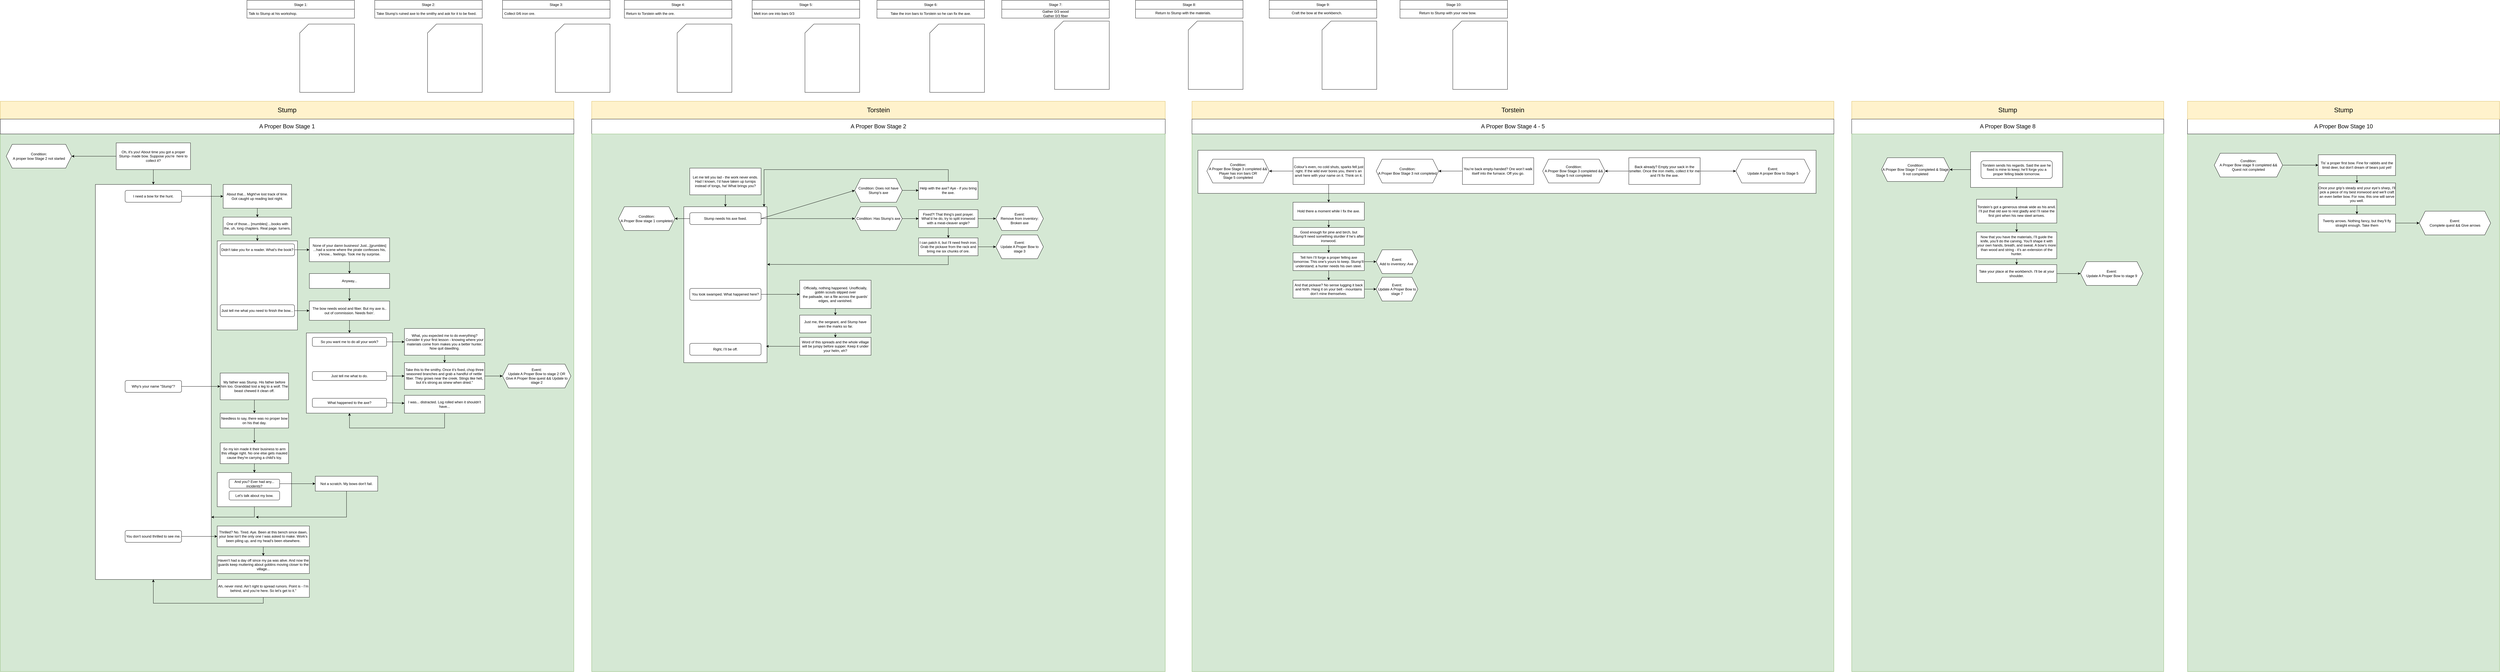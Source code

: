 <mxfile version="28.0.4">
  <diagram name="Page-1" id="BGpyeeIe_iE8LkdZI5Qv">
    <mxGraphModel dx="2208" dy="1969" grid="1" gridSize="10" guides="1" tooltips="1" connect="1" arrows="1" fold="1" page="1" pageScale="1" pageWidth="850" pageHeight="1100" math="0" shadow="0">
      <root>
        <mxCell id="0" />
        <mxCell id="1" parent="0" />
        <mxCell id="VnkiPzDCxWVtJs6Gqvt7-156" value="" style="rounded=0;whiteSpace=wrap;html=1;fillColor=#d5e8d4;strokeColor=#82b366;" vertex="1" parent="1">
          <mxGeometry x="3770" y="250" width="2160" height="1810" as="geometry" />
        </mxCell>
        <mxCell id="VnkiPzDCxWVtJs6Gqvt7-73" value="" style="rounded=0;whiteSpace=wrap;html=1;fillColor=#d5e8d4;strokeColor=#82b366;" vertex="1" parent="1">
          <mxGeometry x="-240" y="250" width="1930" height="1810" as="geometry" />
        </mxCell>
        <mxCell id="VnkiPzDCxWVtJs6Gqvt7-1" value="&lt;font style=&quot;font-size: 22px;&quot;&gt;Stump&lt;/font&gt;" style="rounded=0;whiteSpace=wrap;html=1;fillColor=#fff2cc;strokeColor=#d6b656;" vertex="1" parent="1">
          <mxGeometry x="-240" y="140" width="1930" height="60" as="geometry" />
        </mxCell>
        <mxCell id="VnkiPzDCxWVtJs6Gqvt7-2" value="Oh, it&#39;s you! About time you got a proper Stump- made bow. Suppose you&#39;re&amp;nbsp; here to collect it?" style="rounded=0;whiteSpace=wrap;html=1;" vertex="1" parent="1">
          <mxGeometry x="150" y="280" width="250" height="90" as="geometry" />
        </mxCell>
        <mxCell id="VnkiPzDCxWVtJs6Gqvt7-3" value="" style="rounded=0;whiteSpace=wrap;html=1;" vertex="1" parent="1">
          <mxGeometry x="80" y="420" width="390" height="1330" as="geometry" />
        </mxCell>
        <mxCell id="VnkiPzDCxWVtJs6Gqvt7-191" value="" style="rounded=0;whiteSpace=wrap;html=1;" vertex="1" parent="1">
          <mxGeometry x="3790" y="305" width="2080" height="145" as="geometry" />
        </mxCell>
        <mxCell id="VnkiPzDCxWVtJs6Gqvt7-4" value="" style="endArrow=classic;html=1;rounded=0;exitX=0.5;exitY=1;exitDx=0;exitDy=0;entryX=0.5;entryY=0;entryDx=0;entryDy=0;" edge="1" parent="1" source="VnkiPzDCxWVtJs6Gqvt7-2" target="VnkiPzDCxWVtJs6Gqvt7-3">
          <mxGeometry width="50" height="50" relative="1" as="geometry">
            <mxPoint x="120" y="410" as="sourcePoint" />
            <mxPoint x="170" y="360" as="targetPoint" />
          </mxGeometry>
        </mxCell>
        <mxCell id="VnkiPzDCxWVtJs6Gqvt7-6" value="I need a bow for the hunt." style="rounded=1;whiteSpace=wrap;html=1;" vertex="1" parent="1">
          <mxGeometry x="180" y="440" width="190" height="40" as="geometry" />
        </mxCell>
        <mxCell id="VnkiPzDCxWVtJs6Gqvt7-7" value="Why&#39;s your name &quot;Stump&quot;?" style="rounded=1;whiteSpace=wrap;html=1;" vertex="1" parent="1">
          <mxGeometry x="180" y="1080" width="190" height="40" as="geometry" />
        </mxCell>
        <mxCell id="VnkiPzDCxWVtJs6Gqvt7-8" value="You don&#39;t sound thrilled to see me." style="rounded=1;whiteSpace=wrap;html=1;" vertex="1" parent="1">
          <mxGeometry x="180" y="1585" width="190" height="40" as="geometry" />
        </mxCell>
        <mxCell id="VnkiPzDCxWVtJs6Gqvt7-9" value="" style="endArrow=classic;html=1;rounded=0;exitX=1;exitY=0.5;exitDx=0;exitDy=0;entryX=0;entryY=0.5;entryDx=0;entryDy=0;" edge="1" parent="1" source="VnkiPzDCxWVtJs6Gqvt7-7" target="VnkiPzDCxWVtJs6Gqvt7-10">
          <mxGeometry width="50" height="50" relative="1" as="geometry">
            <mxPoint x="380" y="1100" as="sourcePoint" />
            <mxPoint x="360" y="1275" as="targetPoint" />
          </mxGeometry>
        </mxCell>
        <mxCell id="VnkiPzDCxWVtJs6Gqvt7-10" value="My father was Stump. His father before him too. Granddad lost a leg to a wolf. The beast chewed it clean off." style="rounded=0;whiteSpace=wrap;html=1;" vertex="1" parent="1">
          <mxGeometry x="500" y="1055" width="230" height="90" as="geometry" />
        </mxCell>
        <mxCell id="VnkiPzDCxWVtJs6Gqvt7-11" value="" style="endArrow=classic;html=1;rounded=0;exitX=0.5;exitY=1;exitDx=0;exitDy=0;entryX=0.5;entryY=0;entryDx=0;entryDy=0;" edge="1" parent="1" source="VnkiPzDCxWVtJs6Gqvt7-10" target="VnkiPzDCxWVtJs6Gqvt7-12">
          <mxGeometry width="50" height="50" relative="1" as="geometry">
            <mxPoint x="475" y="1320" as="sourcePoint" />
            <mxPoint x="465" y="1200" as="targetPoint" />
          </mxGeometry>
        </mxCell>
        <mxCell id="VnkiPzDCxWVtJs6Gqvt7-12" value="Needless to say, there was no proper bow on his that day. " style="rounded=0;whiteSpace=wrap;html=1;" vertex="1" parent="1">
          <mxGeometry x="500" y="1190" width="230" height="50" as="geometry" />
        </mxCell>
        <mxCell id="VnkiPzDCxWVtJs6Gqvt7-14" value="" style="endArrow=classic;html=1;rounded=0;exitX=0.5;exitY=1;exitDx=0;exitDy=0;entryX=0.5;entryY=0;entryDx=0;entryDy=0;" edge="1" target="VnkiPzDCxWVtJs6Gqvt7-15" parent="1" source="VnkiPzDCxWVtJs6Gqvt7-12">
          <mxGeometry width="50" height="50" relative="1" as="geometry">
            <mxPoint x="465" y="1260" as="sourcePoint" />
            <mxPoint x="465" y="1305" as="targetPoint" />
          </mxGeometry>
        </mxCell>
        <mxCell id="VnkiPzDCxWVtJs6Gqvt7-15" value="So my kin made it their business to arm this village right. No one else gets mauled cause they&#39;re carrying a child&#39;s toy. " style="rounded=0;whiteSpace=wrap;html=1;" vertex="1" parent="1">
          <mxGeometry x="500" y="1290" width="230" height="70" as="geometry" />
        </mxCell>
        <mxCell id="VnkiPzDCxWVtJs6Gqvt7-16" value="" style="endArrow=classic;html=1;rounded=0;exitX=0.5;exitY=1;exitDx=0;exitDy=0;" edge="1" parent="1" source="VnkiPzDCxWVtJs6Gqvt7-15" target="VnkiPzDCxWVtJs6Gqvt7-17">
          <mxGeometry width="50" height="50" relative="1" as="geometry">
            <mxPoint x="610" y="1300" as="sourcePoint" />
            <mxPoint x="660" y="1295" as="targetPoint" />
          </mxGeometry>
        </mxCell>
        <mxCell id="VnkiPzDCxWVtJs6Gqvt7-17" value="" style="rounded=0;whiteSpace=wrap;html=1;" vertex="1" parent="1">
          <mxGeometry x="490" y="1390" width="250" height="115" as="geometry" />
        </mxCell>
        <mxCell id="VnkiPzDCxWVtJs6Gqvt7-18" value="And you? Ever had any... incidents?" style="rounded=1;whiteSpace=wrap;html=1;" vertex="1" parent="1">
          <mxGeometry x="530" y="1412.5" width="170" height="30" as="geometry" />
        </mxCell>
        <mxCell id="VnkiPzDCxWVtJs6Gqvt7-19" value="Let&#39;s talk about my bow." style="rounded=1;whiteSpace=wrap;html=1;" vertex="1" parent="1">
          <mxGeometry x="530" y="1452.5" width="170" height="30" as="geometry" />
        </mxCell>
        <mxCell id="VnkiPzDCxWVtJs6Gqvt7-21" value="" style="endArrow=classic;html=1;rounded=0;exitX=1;exitY=0.5;exitDx=0;exitDy=0;" edge="1" parent="1" source="VnkiPzDCxWVtJs6Gqvt7-18" target="VnkiPzDCxWVtJs6Gqvt7-22">
          <mxGeometry width="50" height="50" relative="1" as="geometry">
            <mxPoint x="1050" y="1290" as="sourcePoint" />
            <mxPoint x="960" y="1275" as="targetPoint" />
          </mxGeometry>
        </mxCell>
        <mxCell id="VnkiPzDCxWVtJs6Gqvt7-22" value="Not a scratch. My bows don&#39;t fail. " style="rounded=0;whiteSpace=wrap;html=1;" vertex="1" parent="1">
          <mxGeometry x="820" y="1402.5" width="210" height="50" as="geometry" />
        </mxCell>
        <mxCell id="VnkiPzDCxWVtJs6Gqvt7-23" value="" style="endArrow=classic;html=1;rounded=0;exitX=0.5;exitY=1;exitDx=0;exitDy=0;" edge="1" parent="1" source="VnkiPzDCxWVtJs6Gqvt7-22">
          <mxGeometry width="50" height="50" relative="1" as="geometry">
            <mxPoint x="1130" y="1545" as="sourcePoint" />
            <mxPoint x="620" y="1540" as="targetPoint" />
            <Array as="points">
              <mxPoint x="925" y="1540" />
            </Array>
          </mxGeometry>
        </mxCell>
        <mxCell id="VnkiPzDCxWVtJs6Gqvt7-25" value="" style="endArrow=classic;html=1;rounded=0;exitX=1;exitY=0.5;exitDx=0;exitDy=0;" edge="1" parent="1" source="VnkiPzDCxWVtJs6Gqvt7-6" target="VnkiPzDCxWVtJs6Gqvt7-27">
          <mxGeometry width="50" height="50" relative="1" as="geometry">
            <mxPoint x="640" y="420" as="sourcePoint" />
            <mxPoint x="550" y="460" as="targetPoint" />
          </mxGeometry>
        </mxCell>
        <mxCell id="VnkiPzDCxWVtJs6Gqvt7-27" value="About that... Might&#39;ve lost track of time. Got caught up reading last night." style="rounded=0;whiteSpace=wrap;html=1;" vertex="1" parent="1">
          <mxGeometry x="510" y="420" width="230" height="80" as="geometry" />
        </mxCell>
        <mxCell id="VnkiPzDCxWVtJs6Gqvt7-28" value="" style="endArrow=classic;html=1;rounded=0;exitX=0.5;exitY=1;exitDx=0;exitDy=0;" edge="1" parent="1" source="VnkiPzDCxWVtJs6Gqvt7-27" target="VnkiPzDCxWVtJs6Gqvt7-29">
          <mxGeometry width="50" height="50" relative="1" as="geometry">
            <mxPoint x="720" y="500" as="sourcePoint" />
            <mxPoint x="770" y="450" as="targetPoint" />
          </mxGeometry>
        </mxCell>
        <mxCell id="VnkiPzDCxWVtJs6Gqvt7-29" value="One of those... [mumbles] ...books with the, uh, long chapters. Real page. turners." style="rounded=0;whiteSpace=wrap;html=1;" vertex="1" parent="1">
          <mxGeometry x="510" y="530" width="230" height="60" as="geometry" />
        </mxCell>
        <mxCell id="VnkiPzDCxWVtJs6Gqvt7-31" value="" style="endArrow=classic;html=1;rounded=0;exitX=0.5;exitY=1;exitDx=0;exitDy=0;entryX=0.5;entryY=0;entryDx=0;entryDy=0;" edge="1" parent="1" source="VnkiPzDCxWVtJs6Gqvt7-29" target="VnkiPzDCxWVtJs6Gqvt7-32">
          <mxGeometry width="50" height="50" relative="1" as="geometry">
            <mxPoint x="780" y="560" as="sourcePoint" />
            <mxPoint x="625" y="630" as="targetPoint" />
          </mxGeometry>
        </mxCell>
        <mxCell id="VnkiPzDCxWVtJs6Gqvt7-32" value="" style="rounded=0;whiteSpace=wrap;html=1;" vertex="1" parent="1">
          <mxGeometry x="490" y="610" width="270" height="300" as="geometry" />
        </mxCell>
        <mxCell id="VnkiPzDCxWVtJs6Gqvt7-35" value="Didn&#39;t take you for a reader. What&#39;s the book?" style="rounded=1;whiteSpace=wrap;html=1;" vertex="1" parent="1">
          <mxGeometry x="500" y="620" width="250" height="40" as="geometry" />
        </mxCell>
        <mxCell id="VnkiPzDCxWVtJs6Gqvt7-36" value="Just tell me what you need to finish the bow..." style="rounded=1;whiteSpace=wrap;html=1;" vertex="1" parent="1">
          <mxGeometry x="500" y="825" width="250" height="40" as="geometry" />
        </mxCell>
        <mxCell id="VnkiPzDCxWVtJs6Gqvt7-38" value="Take this to the smithy. Once it’s fixed, chop three seasoned branches and grab a handful of nettle&amp;nbsp; fiber. They grows near the creek. Stings like hell, but it’s strong as sinew when dried.&quot;" style="rounded=0;whiteSpace=wrap;html=1;" vertex="1" parent="1">
          <mxGeometry x="1120" y="1020" width="270" height="90" as="geometry" />
        </mxCell>
        <mxCell id="VnkiPzDCxWVtJs6Gqvt7-39" value="What, you expected me to do everything? Consider it your first lesson - knowing where your materials come from makes you a better hunter. Now quit dawdling." style="rounded=0;whiteSpace=wrap;html=1;" vertex="1" parent="1">
          <mxGeometry x="1120" y="905" width="270" height="90" as="geometry" />
        </mxCell>
        <mxCell id="VnkiPzDCxWVtJs6Gqvt7-40" value="" style="endArrow=classic;html=1;rounded=0;exitX=1;exitY=0.5;exitDx=0;exitDy=0;" edge="1" parent="1" source="VnkiPzDCxWVtJs6Gqvt7-35" target="VnkiPzDCxWVtJs6Gqvt7-41">
          <mxGeometry width="50" height="50" relative="1" as="geometry">
            <mxPoint x="920" y="600" as="sourcePoint" />
            <mxPoint x="850" y="640" as="targetPoint" />
          </mxGeometry>
        </mxCell>
        <mxCell id="VnkiPzDCxWVtJs6Gqvt7-41" value="None of your damn business! Just...[grumbles] ...had a scene where the pirate confesses his, y&#39;know... feelings. Took me by surprise." style="rounded=0;whiteSpace=wrap;html=1;" vertex="1" parent="1">
          <mxGeometry x="800" y="600" width="270" height="80" as="geometry" />
        </mxCell>
        <mxCell id="VnkiPzDCxWVtJs6Gqvt7-42" value="" style="endArrow=classic;html=1;rounded=0;exitX=0.5;exitY=1;exitDx=0;exitDy=0;entryX=0.5;entryY=0;entryDx=0;entryDy=0;" edge="1" parent="1" source="VnkiPzDCxWVtJs6Gqvt7-41" target="VnkiPzDCxWVtJs6Gqvt7-43">
          <mxGeometry width="50" height="50" relative="1" as="geometry">
            <mxPoint x="940" y="770" as="sourcePoint" />
            <mxPoint x="920" y="720" as="targetPoint" />
          </mxGeometry>
        </mxCell>
        <mxCell id="VnkiPzDCxWVtJs6Gqvt7-43" value="Anyway..." style="rounded=0;whiteSpace=wrap;html=1;" vertex="1" parent="1">
          <mxGeometry x="800" y="720" width="270" height="50" as="geometry" />
        </mxCell>
        <mxCell id="VnkiPzDCxWVtJs6Gqvt7-46" value="" style="endArrow=classic;html=1;rounded=0;exitX=0.5;exitY=1;exitDx=0;exitDy=0;entryX=0.5;entryY=0;entryDx=0;entryDy=0;" edge="1" parent="1" source="VnkiPzDCxWVtJs6Gqvt7-43" target="VnkiPzDCxWVtJs6Gqvt7-47">
          <mxGeometry width="50" height="50" relative="1" as="geometry">
            <mxPoint x="960" y="840" as="sourcePoint" />
            <mxPoint x="935" y="800" as="targetPoint" />
          </mxGeometry>
        </mxCell>
        <mxCell id="VnkiPzDCxWVtJs6Gqvt7-47" value="The bow needs wood and fiber. But my axe is.. out of commission. Needs fixin&#39;." style="rounded=0;whiteSpace=wrap;html=1;" vertex="1" parent="1">
          <mxGeometry x="800" y="812.5" width="270" height="65" as="geometry" />
        </mxCell>
        <mxCell id="VnkiPzDCxWVtJs6Gqvt7-48" value="" style="endArrow=classic;html=1;rounded=0;exitX=1;exitY=0.5;exitDx=0;exitDy=0;entryX=0;entryY=0.5;entryDx=0;entryDy=0;" edge="1" parent="1" source="VnkiPzDCxWVtJs6Gqvt7-36" target="VnkiPzDCxWVtJs6Gqvt7-47">
          <mxGeometry width="50" height="50" relative="1" as="geometry">
            <mxPoint x="870" y="980" as="sourcePoint" />
            <mxPoint x="920" y="930" as="targetPoint" />
          </mxGeometry>
        </mxCell>
        <mxCell id="VnkiPzDCxWVtJs6Gqvt7-53" value="" style="endArrow=classic;html=1;rounded=0;exitX=0.5;exitY=1;exitDx=0;exitDy=0;entryX=0;entryY=0.5;entryDx=0;entryDy=0;" edge="1" parent="1" source="VnkiPzDCxWVtJs6Gqvt7-47" target="VnkiPzDCxWVtJs6Gqvt7-54">
          <mxGeometry width="50" height="50" relative="1" as="geometry">
            <mxPoint x="1040" y="970" as="sourcePoint" />
            <mxPoint x="935" y="920" as="targetPoint" />
          </mxGeometry>
        </mxCell>
        <mxCell id="VnkiPzDCxWVtJs6Gqvt7-54" value="" style="rounded=0;whiteSpace=wrap;html=1;direction=south;" vertex="1" parent="1">
          <mxGeometry x="790" y="920" width="290" height="270" as="geometry" />
        </mxCell>
        <mxCell id="VnkiPzDCxWVtJs6Gqvt7-55" value="What happened to the axe?" style="rounded=1;whiteSpace=wrap;html=1;" vertex="1" parent="1">
          <mxGeometry x="810" y="1140" width="250" height="30" as="geometry" />
        </mxCell>
        <mxCell id="VnkiPzDCxWVtJs6Gqvt7-57" value="" style="endArrow=classic;html=1;rounded=0;exitX=1;exitY=0.5;exitDx=0;exitDy=0;" edge="1" parent="1" source="VnkiPzDCxWVtJs6Gqvt7-55" target="VnkiPzDCxWVtJs6Gqvt7-58">
          <mxGeometry width="50" height="50" relative="1" as="geometry">
            <mxPoint x="1140" y="970" as="sourcePoint" />
            <mxPoint x="1110" y="950" as="targetPoint" />
          </mxGeometry>
        </mxCell>
        <mxCell id="VnkiPzDCxWVtJs6Gqvt7-58" value="I was... distracted. Log rolled when it shouldn&#39;t have..." style="rounded=0;whiteSpace=wrap;html=1;" vertex="1" parent="1">
          <mxGeometry x="1120" y="1130" width="270" height="60" as="geometry" />
        </mxCell>
        <mxCell id="VnkiPzDCxWVtJs6Gqvt7-59" value="So you want me to do all your work?" style="rounded=1;whiteSpace=wrap;html=1;" vertex="1" parent="1">
          <mxGeometry x="810" y="935" width="250" height="30" as="geometry" />
        </mxCell>
        <mxCell id="VnkiPzDCxWVtJs6Gqvt7-60" value="Just tell me what to do." style="rounded=1;whiteSpace=wrap;html=1;" vertex="1" parent="1">
          <mxGeometry x="810" y="1050" width="250" height="30" as="geometry" />
        </mxCell>
        <mxCell id="VnkiPzDCxWVtJs6Gqvt7-61" value="" style="endArrow=classic;html=1;rounded=0;exitX=1;exitY=0.5;exitDx=0;exitDy=0;entryX=0;entryY=0.5;entryDx=0;entryDy=0;" edge="1" parent="1" source="VnkiPzDCxWVtJs6Gqvt7-59" target="VnkiPzDCxWVtJs6Gqvt7-39">
          <mxGeometry width="50" height="50" relative="1" as="geometry">
            <mxPoint x="1190" y="950" as="sourcePoint" />
            <mxPoint x="1120" y="933.125" as="targetPoint" />
          </mxGeometry>
        </mxCell>
        <mxCell id="VnkiPzDCxWVtJs6Gqvt7-64" value="" style="endArrow=classic;html=1;rounded=0;exitX=0.5;exitY=1;exitDx=0;exitDy=0;entryX=0.5;entryY=0;entryDx=0;entryDy=0;" edge="1" parent="1" source="VnkiPzDCxWVtJs6Gqvt7-39" target="VnkiPzDCxWVtJs6Gqvt7-38">
          <mxGeometry width="50" height="50" relative="1" as="geometry">
            <mxPoint x="1440" y="1030" as="sourcePoint" />
            <mxPoint x="1490" y="980" as="targetPoint" />
          </mxGeometry>
        </mxCell>
        <mxCell id="VnkiPzDCxWVtJs6Gqvt7-65" value="" style="endArrow=classic;html=1;rounded=0;exitX=1;exitY=0.5;exitDx=0;exitDy=0;entryX=0;entryY=0.5;entryDx=0;entryDy=0;" edge="1" parent="1" source="VnkiPzDCxWVtJs6Gqvt7-60" target="VnkiPzDCxWVtJs6Gqvt7-38">
          <mxGeometry width="50" height="50" relative="1" as="geometry">
            <mxPoint x="1100" y="1170" as="sourcePoint" />
            <mxPoint x="1150" y="1120" as="targetPoint" />
          </mxGeometry>
        </mxCell>
        <mxCell id="VnkiPzDCxWVtJs6Gqvt7-66" value="" style="endArrow=classic;html=1;rounded=0;exitX=0.5;exitY=1;exitDx=0;exitDy=0;entryX=1;entryY=0.5;entryDx=0;entryDy=0;" edge="1" parent="1" source="VnkiPzDCxWVtJs6Gqvt7-58" target="VnkiPzDCxWVtJs6Gqvt7-54">
          <mxGeometry width="50" height="50" relative="1" as="geometry">
            <mxPoint x="1320" y="1270" as="sourcePoint" />
            <mxPoint x="1370" y="1220" as="targetPoint" />
            <Array as="points">
              <mxPoint x="1255" y="1240" />
              <mxPoint x="935" y="1240" />
            </Array>
          </mxGeometry>
        </mxCell>
        <mxCell id="VnkiPzDCxWVtJs6Gqvt7-67" value="" style="endArrow=classic;html=1;rounded=0;exitX=1;exitY=0.5;exitDx=0;exitDy=0;" edge="1" parent="1" source="VnkiPzDCxWVtJs6Gqvt7-8" target="VnkiPzDCxWVtJs6Gqvt7-68">
          <mxGeometry width="50" height="50" relative="1" as="geometry">
            <mxPoint x="560" y="1670" as="sourcePoint" />
            <mxPoint x="610" y="1620" as="targetPoint" />
          </mxGeometry>
        </mxCell>
        <mxCell id="VnkiPzDCxWVtJs6Gqvt7-68" value="Thrilled? No. Tired. Aye. Been at this bench since dawn, your bow isn&#39;t the only one I was asked to make. Work&#39;s been piling up, and my head&#39;s been elsewhere." style="rounded=0;whiteSpace=wrap;html=1;" vertex="1" parent="1">
          <mxGeometry x="490" y="1570" width="310" height="70" as="geometry" />
        </mxCell>
        <mxCell id="VnkiPzDCxWVtJs6Gqvt7-70" value="" style="endArrow=classic;html=1;rounded=0;exitX=0.5;exitY=1;exitDx=0;exitDy=0;" edge="1" parent="1" source="VnkiPzDCxWVtJs6Gqvt7-17">
          <mxGeometry width="50" height="50" relative="1" as="geometry">
            <mxPoint x="615" y="1505" as="sourcePoint" />
            <mxPoint x="470" y="1540" as="targetPoint" />
            <Array as="points">
              <mxPoint x="615" y="1540" />
            </Array>
          </mxGeometry>
        </mxCell>
        <mxCell id="VnkiPzDCxWVtJs6Gqvt7-71" value="" style="endArrow=classic;html=1;rounded=0;exitX=0.5;exitY=1;exitDx=0;exitDy=0;" edge="1" parent="1" source="VnkiPzDCxWVtJs6Gqvt7-68" target="VnkiPzDCxWVtJs6Gqvt7-72">
          <mxGeometry width="50" height="50" relative="1" as="geometry">
            <mxPoint x="650" y="1710" as="sourcePoint" />
            <mxPoint x="645" y="1680" as="targetPoint" />
          </mxGeometry>
        </mxCell>
        <mxCell id="VnkiPzDCxWVtJs6Gqvt7-72" value="Haven&#39;t had a day off since my pa was alive. And now the guards keep muttering about goblins moving closer to the village... " style="rounded=0;whiteSpace=wrap;html=1;" vertex="1" parent="1">
          <mxGeometry x="490" y="1670" width="310" height="60" as="geometry" />
        </mxCell>
        <mxCell id="VnkiPzDCxWVtJs6Gqvt7-74" value="" style="endArrow=classic;html=1;rounded=0;exitX=0.5;exitY=1;exitDx=0;exitDy=0;entryX=0.5;entryY=1;entryDx=0;entryDy=0;" edge="1" parent="1" source="VnkiPzDCxWVtJs6Gqvt7-75" target="VnkiPzDCxWVtJs6Gqvt7-3">
          <mxGeometry width="50" height="50" relative="1" as="geometry">
            <mxPoint x="710" y="1860" as="sourcePoint" />
            <mxPoint x="645" y="1810" as="targetPoint" />
            <Array as="points">
              <mxPoint x="645" y="1830" />
              <mxPoint x="410" y="1830" />
              <mxPoint x="275" y="1830" />
            </Array>
          </mxGeometry>
        </mxCell>
        <mxCell id="VnkiPzDCxWVtJs6Gqvt7-75" value="Ah, never mind. Ain’t right to spread rumors. Point is - I’m behind, and you’re here. So let’s get to it.&quot;" style="rounded=0;whiteSpace=wrap;html=1;" vertex="1" parent="1">
          <mxGeometry x="490" y="1750" width="310" height="60" as="geometry" />
        </mxCell>
        <mxCell id="VnkiPzDCxWVtJs6Gqvt7-76" value="" style="endArrow=classic;html=1;rounded=0;exitX=1;exitY=0.5;exitDx=0;exitDy=0;" edge="1" parent="1" source="VnkiPzDCxWVtJs6Gqvt7-38" target="VnkiPzDCxWVtJs6Gqvt7-78">
          <mxGeometry width="50" height="50" relative="1" as="geometry">
            <mxPoint x="1570" y="1070" as="sourcePoint" />
            <mxPoint x="1510" y="1065" as="targetPoint" />
          </mxGeometry>
        </mxCell>
        <mxCell id="VnkiPzDCxWVtJs6Gqvt7-78" value="Event:&lt;br&gt;Update A Proper Bow to stage 2 OR&lt;br&gt;Give A Proper Bow quest &amp;amp;&amp;amp; Update to stage 2" style="shape=hexagon;perimeter=hexagonPerimeter2;whiteSpace=wrap;html=1;fixedSize=1;" vertex="1" parent="1">
          <mxGeometry x="1450" y="1025" width="230" height="80" as="geometry" />
        </mxCell>
        <mxCell id="VnkiPzDCxWVtJs6Gqvt7-79" value="Condition: &lt;br&gt;A proper bow Stage 2 not started" style="shape=hexagon;perimeter=hexagonPerimeter2;whiteSpace=wrap;html=1;fixedSize=1;" vertex="1" parent="1">
          <mxGeometry x="-220" y="285" width="220" height="80" as="geometry" />
        </mxCell>
        <mxCell id="VnkiPzDCxWVtJs6Gqvt7-81" value="" style="endArrow=classic;html=1;rounded=0;exitX=0;exitY=0.5;exitDx=0;exitDy=0;entryX=1;entryY=0.5;entryDx=0;entryDy=0;" edge="1" parent="1" source="VnkiPzDCxWVtJs6Gqvt7-2" target="VnkiPzDCxWVtJs6Gqvt7-79">
          <mxGeometry width="50" height="50" relative="1" as="geometry">
            <mxPoint x="-60" y="530" as="sourcePoint" />
            <mxPoint x="-10" y="480" as="targetPoint" />
          </mxGeometry>
        </mxCell>
        <mxCell id="VnkiPzDCxWVtJs6Gqvt7-85" value="&lt;font style=&quot;font-size: 19px;&quot;&gt;A Proper Bow Stage 1&lt;/font&gt;" style="rounded=0;whiteSpace=wrap;html=1;" vertex="1" parent="1">
          <mxGeometry x="-240" y="200" width="1930" height="50" as="geometry" />
        </mxCell>
        <mxCell id="VnkiPzDCxWVtJs6Gqvt7-87" value="Stage 2:" style="swimlane;fontStyle=0;childLayout=stackLayout;horizontal=1;startSize=30;horizontalStack=0;resizeParent=1;resizeParentMax=0;resizeLast=0;collapsible=1;marginBottom=0;whiteSpace=wrap;html=1;" vertex="1" parent="1">
          <mxGeometry x="1020" y="-200" width="361.67" height="60" as="geometry" />
        </mxCell>
        <mxCell id="VnkiPzDCxWVtJs6Gqvt7-88" value="Take Stump&#39;s ruined axe to the smithy and ask for it to be fixed." style="text;strokeColor=none;fillColor=none;align=left;verticalAlign=middle;spacingLeft=4;spacingRight=4;overflow=hidden;points=[[0,0.5],[1,0.5]];portConstraint=eastwest;rotatable=0;whiteSpace=wrap;html=1;" vertex="1" parent="VnkiPzDCxWVtJs6Gqvt7-87">
          <mxGeometry y="30" width="361.67" height="30" as="geometry" />
        </mxCell>
        <mxCell id="VnkiPzDCxWVtJs6Gqvt7-91" value="Stage 1:" style="swimlane;fontStyle=0;childLayout=stackLayout;horizontal=1;startSize=30;horizontalStack=0;resizeParent=1;resizeParentMax=0;resizeLast=0;collapsible=1;marginBottom=0;whiteSpace=wrap;html=1;" vertex="1" parent="1">
          <mxGeometry x="590" y="-200" width="361.67" height="60" as="geometry" />
        </mxCell>
        <mxCell id="VnkiPzDCxWVtJs6Gqvt7-92" value="Talk to Stump at his workshop." style="text;strokeColor=none;fillColor=none;align=left;verticalAlign=middle;spacingLeft=4;spacingRight=4;overflow=hidden;points=[[0,0.5],[1,0.5]];portConstraint=eastwest;rotatable=0;whiteSpace=wrap;html=1;" vertex="1" parent="VnkiPzDCxWVtJs6Gqvt7-91">
          <mxGeometry y="30" width="361.67" height="30" as="geometry" />
        </mxCell>
        <mxCell id="VnkiPzDCxWVtJs6Gqvt7-93" value="" style="shape=card;whiteSpace=wrap;html=1;" vertex="1" parent="1">
          <mxGeometry x="767.67" y="-120" width="184" height="230" as="geometry" />
        </mxCell>
        <mxCell id="VnkiPzDCxWVtJs6Gqvt7-94" value="" style="shape=card;whiteSpace=wrap;html=1;" vertex="1" parent="1">
          <mxGeometry x="1197.67" y="-120" width="184" height="230" as="geometry" />
        </mxCell>
        <mxCell id="VnkiPzDCxWVtJs6Gqvt7-96" value="&lt;font style=&quot;font-size: 22px;&quot;&gt;Torstein&lt;/font&gt;" style="rounded=0;whiteSpace=wrap;html=1;fillColor=#fff2cc;strokeColor=#d6b656;" vertex="1" parent="1">
          <mxGeometry x="1750" y="140" width="1930" height="60" as="geometry" />
        </mxCell>
        <mxCell id="VnkiPzDCxWVtJs6Gqvt7-97" value="&lt;font style=&quot;font-size: 19px;&quot;&gt;A Proper Bow Stage 2&lt;/font&gt;" style="rounded=0;whiteSpace=wrap;html=1;" vertex="1" parent="1">
          <mxGeometry x="1750" y="200" width="1930" height="50" as="geometry" />
        </mxCell>
        <mxCell id="VnkiPzDCxWVtJs6Gqvt7-98" value="" style="rounded=0;whiteSpace=wrap;html=1;fillColor=#d5e8d4;strokeColor=#82b366;" vertex="1" parent="1">
          <mxGeometry x="1750" y="250" width="1930" height="1810" as="geometry" />
        </mxCell>
        <mxCell id="VnkiPzDCxWVtJs6Gqvt7-99" value="Let me tell you lad - the work never ends. Had I known, I’d have taken up turnips instead of tongs, ha! What brings you?" style="rounded=0;whiteSpace=wrap;html=1;" vertex="1" parent="1">
          <mxGeometry x="2080" y="365" width="240" height="90" as="geometry" />
        </mxCell>
        <mxCell id="VnkiPzDCxWVtJs6Gqvt7-100" value="" style="endArrow=classic;html=1;rounded=0;exitX=0.5;exitY=1;exitDx=0;exitDy=0;" edge="1" parent="1" source="VnkiPzDCxWVtJs6Gqvt7-99" target="VnkiPzDCxWVtJs6Gqvt7-101">
          <mxGeometry width="50" height="50" relative="1" as="geometry">
            <mxPoint x="2210" y="525" as="sourcePoint" />
            <mxPoint x="2220" y="588" as="targetPoint" />
          </mxGeometry>
        </mxCell>
        <mxCell id="VnkiPzDCxWVtJs6Gqvt7-101" value="" style="rounded=0;whiteSpace=wrap;html=1;" vertex="1" parent="1">
          <mxGeometry x="2060" y="495" width="280" height="525" as="geometry" />
        </mxCell>
        <mxCell id="VnkiPzDCxWVtJs6Gqvt7-102" value="Stump needs his axe fixed." style="rounded=1;whiteSpace=wrap;html=1;" vertex="1" parent="1">
          <mxGeometry x="2080" y="515" width="240" height="40" as="geometry" />
        </mxCell>
        <mxCell id="VnkiPzDCxWVtJs6Gqvt7-103" value="" style="endArrow=classic;html=1;rounded=0;exitX=1;exitY=0.5;exitDx=0;exitDy=0;entryX=0;entryY=0.5;entryDx=0;entryDy=0;" edge="1" parent="1" source="VnkiPzDCxWVtJs6Gqvt7-102" target="VnkiPzDCxWVtJs6Gqvt7-110">
          <mxGeometry width="50" height="50" relative="1" as="geometry">
            <mxPoint x="2410" y="565" as="sourcePoint" />
            <mxPoint x="2410" y="535" as="targetPoint" />
          </mxGeometry>
        </mxCell>
        <mxCell id="VnkiPzDCxWVtJs6Gqvt7-105" value="You look swamped. What happened here?" style="rounded=1;whiteSpace=wrap;html=1;" vertex="1" parent="1">
          <mxGeometry x="2080" y="770" width="240" height="40" as="geometry" />
        </mxCell>
        <mxCell id="VnkiPzDCxWVtJs6Gqvt7-106" value="" style="endArrow=classic;html=1;rounded=0;exitX=0;exitY=0.5;exitDx=0;exitDy=0;entryX=1;entryY=0.5;entryDx=0;entryDy=0;" edge="1" parent="1" source="VnkiPzDCxWVtJs6Gqvt7-102" target="VnkiPzDCxWVtJs6Gqvt7-107">
          <mxGeometry width="50" height="50" relative="1" as="geometry">
            <mxPoint x="1960" y="505" as="sourcePoint" />
            <mxPoint x="2010" y="455" as="targetPoint" />
          </mxGeometry>
        </mxCell>
        <mxCell id="VnkiPzDCxWVtJs6Gqvt7-107" value="Condition:&lt;br&gt;A Proper Bow stage 1 completed" style="shape=hexagon;perimeter=hexagonPerimeter2;whiteSpace=wrap;html=1;fixedSize=1;" vertex="1" parent="1">
          <mxGeometry x="1840" y="495" width="190" height="80" as="geometry" />
        </mxCell>
        <mxCell id="VnkiPzDCxWVtJs6Gqvt7-110" value="Condition: Has Stump&#39;s axe " style="shape=hexagon;perimeter=hexagonPerimeter2;whiteSpace=wrap;html=1;fixedSize=1;" vertex="1" parent="1">
          <mxGeometry x="2635" y="495" width="160" height="80" as="geometry" />
        </mxCell>
        <mxCell id="VnkiPzDCxWVtJs6Gqvt7-111" value="Condition: Does not have Stump&#39;s axe" style="shape=hexagon;perimeter=hexagonPerimeter2;whiteSpace=wrap;html=1;fixedSize=1;" vertex="1" parent="1">
          <mxGeometry x="2635" y="400" width="160" height="80" as="geometry" />
        </mxCell>
        <mxCell id="VnkiPzDCxWVtJs6Gqvt7-112" value="" style="endArrow=classic;html=1;rounded=0;exitX=1;exitY=0.5;exitDx=0;exitDy=0;entryX=0;entryY=0.5;entryDx=0;entryDy=0;" edge="1" parent="1" source="VnkiPzDCxWVtJs6Gqvt7-102" target="VnkiPzDCxWVtJs6Gqvt7-111">
          <mxGeometry width="50" height="50" relative="1" as="geometry">
            <mxPoint x="2420" y="620" as="sourcePoint" />
            <mxPoint x="2470" y="570" as="targetPoint" />
          </mxGeometry>
        </mxCell>
        <mxCell id="VnkiPzDCxWVtJs6Gqvt7-113" value="" style="endArrow=classic;html=1;rounded=0;exitX=1;exitY=0.5;exitDx=0;exitDy=0;" edge="1" parent="1" source="VnkiPzDCxWVtJs6Gqvt7-111" target="VnkiPzDCxWVtJs6Gqvt7-114">
          <mxGeometry width="50" height="50" relative="1" as="geometry">
            <mxPoint x="2850" y="440" as="sourcePoint" />
            <mxPoint x="2900" y="390" as="targetPoint" />
          </mxGeometry>
        </mxCell>
        <mxCell id="VnkiPzDCxWVtJs6Gqvt7-114" value="Help with the axe? Aye - if you bring the axe. " style="rounded=0;whiteSpace=wrap;html=1;" vertex="1" parent="1">
          <mxGeometry x="2850" y="410" width="200" height="60" as="geometry" />
        </mxCell>
        <mxCell id="VnkiPzDCxWVtJs6Gqvt7-115" value="" style="endArrow=classic;html=1;rounded=0;exitX=1;exitY=0.5;exitDx=0;exitDy=0;entryX=0;entryY=0.5;entryDx=0;entryDy=0;" edge="1" parent="1" source="VnkiPzDCxWVtJs6Gqvt7-110" target="VnkiPzDCxWVtJs6Gqvt7-118">
          <mxGeometry width="50" height="50" relative="1" as="geometry">
            <mxPoint x="2860" y="610" as="sourcePoint" />
            <mxPoint x="2850" y="535" as="targetPoint" />
          </mxGeometry>
        </mxCell>
        <mxCell id="VnkiPzDCxWVtJs6Gqvt7-118" value="Fixed?! That thing&#39;s past prayer. What’d he do, try to split ironwood with a meat-cleaver angle?" style="rounded=0;whiteSpace=wrap;html=1;" vertex="1" parent="1">
          <mxGeometry x="2850" y="505" width="200" height="60" as="geometry" />
        </mxCell>
        <mxCell id="VnkiPzDCxWVtJs6Gqvt7-119" value="" style="endArrow=classic;html=1;rounded=0;exitX=0.5;exitY=1;exitDx=0;exitDy=0;entryX=0.5;entryY=0;entryDx=0;entryDy=0;" edge="1" parent="1" source="VnkiPzDCxWVtJs6Gqvt7-118" target="VnkiPzDCxWVtJs6Gqvt7-124">
          <mxGeometry width="50" height="50" relative="1" as="geometry">
            <mxPoint x="2960" y="635" as="sourcePoint" />
            <mxPoint x="2950" y="595" as="targetPoint" />
          </mxGeometry>
        </mxCell>
        <mxCell id="VnkiPzDCxWVtJs6Gqvt7-124" value="I can patch it, but I’ll need fresh iron. Grab the pickaxe from the rack and bring me six chunks of ore." style="rounded=0;whiteSpace=wrap;html=1;" vertex="1" parent="1">
          <mxGeometry x="2850" y="600" width="200" height="60" as="geometry" />
        </mxCell>
        <mxCell id="VnkiPzDCxWVtJs6Gqvt7-129" value="" style="endArrow=classic;html=1;rounded=0;exitX=1;exitY=0.5;exitDx=0;exitDy=0;" edge="1" parent="1" source="VnkiPzDCxWVtJs6Gqvt7-118" target="VnkiPzDCxWVtJs6Gqvt7-130">
          <mxGeometry width="50" height="50" relative="1" as="geometry">
            <mxPoint x="3070" y="560" as="sourcePoint" />
            <mxPoint x="3120" y="510" as="targetPoint" />
          </mxGeometry>
        </mxCell>
        <mxCell id="VnkiPzDCxWVtJs6Gqvt7-130" value="Event:&lt;br&gt;Remove from inventory: Broken axe" style="shape=hexagon;perimeter=hexagonPerimeter2;whiteSpace=wrap;html=1;fixedSize=1;" vertex="1" parent="1">
          <mxGeometry x="3110" y="495" width="160" height="80" as="geometry" />
        </mxCell>
        <mxCell id="VnkiPzDCxWVtJs6Gqvt7-131" value="" style="endArrow=classic;html=1;rounded=0;exitX=1;exitY=0.5;exitDx=0;exitDy=0;" edge="1" parent="1" source="VnkiPzDCxWVtJs6Gqvt7-124" target="VnkiPzDCxWVtJs6Gqvt7-132">
          <mxGeometry width="50" height="50" relative="1" as="geometry">
            <mxPoint x="3160" y="660" as="sourcePoint" />
            <mxPoint x="3112" y="626" as="targetPoint" />
          </mxGeometry>
        </mxCell>
        <mxCell id="VnkiPzDCxWVtJs6Gqvt7-132" value="Event:&lt;br&gt;Update A Proper Bow to stage 3" style="shape=hexagon;perimeter=hexagonPerimeter2;whiteSpace=wrap;html=1;fixedSize=1;" vertex="1" parent="1">
          <mxGeometry x="3110" y="590" width="160" height="80" as="geometry" />
        </mxCell>
        <mxCell id="VnkiPzDCxWVtJs6Gqvt7-135" value="" style="shape=card;whiteSpace=wrap;html=1;" vertex="1" parent="1">
          <mxGeometry x="1627.67" y="-120" width="184" height="230" as="geometry" />
        </mxCell>
        <mxCell id="VnkiPzDCxWVtJs6Gqvt7-137" value="Stage 3:" style="swimlane;fontStyle=0;childLayout=stackLayout;horizontal=1;startSize=30;horizontalStack=0;resizeParent=1;resizeParentMax=0;resizeLast=0;collapsible=1;marginBottom=0;whiteSpace=wrap;html=1;" vertex="1" parent="1">
          <mxGeometry x="1450" y="-200" width="361.67" height="60" as="geometry" />
        </mxCell>
        <mxCell id="VnkiPzDCxWVtJs6Gqvt7-138" value="Collect 0/6 iron ore." style="text;strokeColor=none;fillColor=none;align=left;verticalAlign=middle;spacingLeft=4;spacingRight=4;overflow=hidden;points=[[0,0.5],[1,0.5]];portConstraint=eastwest;rotatable=0;whiteSpace=wrap;html=1;" vertex="1" parent="VnkiPzDCxWVtJs6Gqvt7-137">
          <mxGeometry y="30" width="361.67" height="30" as="geometry" />
        </mxCell>
        <mxCell id="VnkiPzDCxWVtJs6Gqvt7-141" value="" style="endArrow=classic;html=1;rounded=0;exitX=0.5;exitY=1;exitDx=0;exitDy=0;entryX=1.003;entryY=0.37;entryDx=0;entryDy=0;entryPerimeter=0;" edge="1" parent="1" source="VnkiPzDCxWVtJs6Gqvt7-124" target="VnkiPzDCxWVtJs6Gqvt7-101">
          <mxGeometry width="50" height="50" relative="1" as="geometry">
            <mxPoint x="2610" y="700" as="sourcePoint" />
            <mxPoint x="2370" y="690" as="targetPoint" />
            <Array as="points">
              <mxPoint x="2950" y="690" />
            </Array>
          </mxGeometry>
        </mxCell>
        <mxCell id="VnkiPzDCxWVtJs6Gqvt7-143" value="Right, I’ll be off." style="rounded=1;whiteSpace=wrap;html=1;" vertex="1" parent="1">
          <mxGeometry x="2080" y="955" width="240" height="40" as="geometry" />
        </mxCell>
        <mxCell id="VnkiPzDCxWVtJs6Gqvt7-154" value="&lt;font style=&quot;font-size: 22px;&quot;&gt;Torstein&lt;/font&gt;" style="rounded=0;whiteSpace=wrap;html=1;fillColor=#fff2cc;strokeColor=#d6b656;" vertex="1" parent="1">
          <mxGeometry x="3770" y="140" width="2160" height="60" as="geometry" />
        </mxCell>
        <mxCell id="VnkiPzDCxWVtJs6Gqvt7-155" value="&lt;font style=&quot;font-size: 19px;&quot;&gt;A Proper Bow Stage 4 - 5&lt;/font&gt;" style="rounded=0;whiteSpace=wrap;html=1;" vertex="1" parent="1">
          <mxGeometry x="3770" y="200" width="2160" height="50" as="geometry" />
        </mxCell>
        <mxCell id="VnkiPzDCxWVtJs6Gqvt7-157" value="Back already? Empty your sack in the smelter. Once the iron melts, collect it for me and I&#39;ll fix the axe." style="rounded=0;whiteSpace=wrap;html=1;" vertex="1" parent="1">
          <mxGeometry x="5240" y="330" width="240" height="90" as="geometry" />
        </mxCell>
        <mxCell id="VnkiPzDCxWVtJs6Gqvt7-171" value="Stage 4:" style="swimlane;fontStyle=0;childLayout=stackLayout;horizontal=1;startSize=30;horizontalStack=0;resizeParent=1;resizeParentMax=0;resizeLast=0;collapsible=1;marginBottom=0;whiteSpace=wrap;html=1;" vertex="1" parent="1">
          <mxGeometry x="1860" y="-200" width="361.67" height="60" as="geometry" />
        </mxCell>
        <mxCell id="VnkiPzDCxWVtJs6Gqvt7-172" value="Return to Torstein with the ore." style="text;strokeColor=none;fillColor=none;align=left;verticalAlign=middle;spacingLeft=4;spacingRight=4;overflow=hidden;points=[[0,0.5],[1,0.5]];portConstraint=eastwest;rotatable=0;whiteSpace=wrap;html=1;" vertex="1" parent="VnkiPzDCxWVtJs6Gqvt7-171">
          <mxGeometry y="30" width="361.67" height="30" as="geometry" />
        </mxCell>
        <mxCell id="VnkiPzDCxWVtJs6Gqvt7-173" value="" style="shape=card;whiteSpace=wrap;html=1;" vertex="1" parent="1">
          <mxGeometry x="2037.67" y="-120" width="184" height="230" as="geometry" />
        </mxCell>
        <mxCell id="VnkiPzDCxWVtJs6Gqvt7-174" value="Condition:&lt;br&gt;A Proper Bow Stage 3 completed &amp;amp;&amp;amp; Stage 5 not completed" style="shape=hexagon;perimeter=hexagonPerimeter2;whiteSpace=wrap;html=1;fixedSize=1;" vertex="1" parent="1">
          <mxGeometry x="4950" y="335" width="210" height="80" as="geometry" />
        </mxCell>
        <mxCell id="VnkiPzDCxWVtJs6Gqvt7-175" value="" style="endArrow=classic;html=1;rounded=0;entryX=1;entryY=0.5;entryDx=0;entryDy=0;exitX=0;exitY=0.5;exitDx=0;exitDy=0;" edge="1" parent="1" source="VnkiPzDCxWVtJs6Gqvt7-157" target="VnkiPzDCxWVtJs6Gqvt7-174">
          <mxGeometry width="50" height="50" relative="1" as="geometry">
            <mxPoint x="5060" y="555" as="sourcePoint" />
            <mxPoint x="5110" y="505" as="targetPoint" />
          </mxGeometry>
        </mxCell>
        <mxCell id="VnkiPzDCxWVtJs6Gqvt7-176" value="Condition:&lt;br&gt;A Proper Bow Stage 3 not completed" style="shape=hexagon;perimeter=hexagonPerimeter2;whiteSpace=wrap;html=1;fixedSize=1;" vertex="1" parent="1">
          <mxGeometry x="4390" y="335" width="210" height="80" as="geometry" />
        </mxCell>
        <mxCell id="VnkiPzDCxWVtJs6Gqvt7-177" value="" style="endArrow=classic;html=1;rounded=0;entryX=1;entryY=0.5;entryDx=0;entryDy=0;exitX=0;exitY=0.5;exitDx=0;exitDy=0;" edge="1" source="VnkiPzDCxWVtJs6Gqvt7-178" target="VnkiPzDCxWVtJs6Gqvt7-176" parent="1">
          <mxGeometry width="50" height="50" relative="1" as="geometry">
            <mxPoint x="4500" y="555" as="sourcePoint" />
            <mxPoint x="4550" y="505" as="targetPoint" />
          </mxGeometry>
        </mxCell>
        <mxCell id="VnkiPzDCxWVtJs6Gqvt7-178" value="You’re back empty-handed? Ore won’t walk itself into the furnace. Off you go. " style="rounded=0;whiteSpace=wrap;html=1;" vertex="1" parent="1">
          <mxGeometry x="4680" y="330" width="240" height="90" as="geometry" />
        </mxCell>
        <mxCell id="VnkiPzDCxWVtJs6Gqvt7-180" value="" style="endArrow=classic;html=1;rounded=0;exitX=0.5;exitY=0;exitDx=0;exitDy=0;entryX=1;entryY=0;entryDx=0;entryDy=0;" edge="1" parent="1" source="VnkiPzDCxWVtJs6Gqvt7-114">
          <mxGeometry width="50" height="50" relative="1" as="geometry">
            <mxPoint x="2940" y="410" as="sourcePoint" />
            <mxPoint x="2330" y="495" as="targetPoint" />
            <Array as="points">
              <mxPoint x="2950" y="370" />
              <mxPoint x="2330" y="370" />
            </Array>
          </mxGeometry>
        </mxCell>
        <mxCell id="VnkiPzDCxWVtJs6Gqvt7-181" value="" style="endArrow=classic;html=1;rounded=0;exitX=1;exitY=0.5;exitDx=0;exitDy=0;" edge="1" parent="1" source="VnkiPzDCxWVtJs6Gqvt7-105" target="VnkiPzDCxWVtJs6Gqvt7-182">
          <mxGeometry width="50" height="50" relative="1" as="geometry">
            <mxPoint x="2470" y="820" as="sourcePoint" />
            <mxPoint x="2510" y="790" as="targetPoint" />
          </mxGeometry>
        </mxCell>
        <mxCell id="VnkiPzDCxWVtJs6Gqvt7-182" value="Officially, nothing happened. Unofficially, goblin scouts slipped over &lt;br&gt;the palisade, ran a file across the guards’ edges, and vanished." style="rounded=0;whiteSpace=wrap;html=1;" vertex="1" parent="1">
          <mxGeometry x="2450" y="742.5" width="240" height="95" as="geometry" />
        </mxCell>
        <mxCell id="VnkiPzDCxWVtJs6Gqvt7-183" value="" style="endArrow=classic;html=1;rounded=0;exitX=0.5;exitY=1;exitDx=0;exitDy=0;" edge="1" parent="1" source="VnkiPzDCxWVtJs6Gqvt7-182" target="VnkiPzDCxWVtJs6Gqvt7-184">
          <mxGeometry width="50" height="50" relative="1" as="geometry">
            <mxPoint x="2620" y="890" as="sourcePoint" />
            <mxPoint x="2670" y="840" as="targetPoint" />
          </mxGeometry>
        </mxCell>
        <mxCell id="VnkiPzDCxWVtJs6Gqvt7-184" value="Just me, the sergeant, and Stump have seen the marks so far." style="rounded=0;whiteSpace=wrap;html=1;" vertex="1" parent="1">
          <mxGeometry x="2450" y="860" width="240" height="60" as="geometry" />
        </mxCell>
        <mxCell id="VnkiPzDCxWVtJs6Gqvt7-185" value="" style="endArrow=classic;html=1;rounded=0;exitX=0.5;exitY=1;exitDx=0;exitDy=0;" edge="1" parent="1" source="VnkiPzDCxWVtJs6Gqvt7-184" target="VnkiPzDCxWVtJs6Gqvt7-186">
          <mxGeometry width="50" height="50" relative="1" as="geometry">
            <mxPoint x="2680" y="950" as="sourcePoint" />
            <mxPoint x="2586" y="1003" as="targetPoint" />
          </mxGeometry>
        </mxCell>
        <mxCell id="VnkiPzDCxWVtJs6Gqvt7-186" value="Word of this spreads and the whole village will be jumpy before supper. Keep it under your helm, eh?" style="rounded=0;whiteSpace=wrap;html=1;" vertex="1" parent="1">
          <mxGeometry x="2450" y="935" width="240" height="60" as="geometry" />
        </mxCell>
        <mxCell id="VnkiPzDCxWVtJs6Gqvt7-187" value="" style="endArrow=classic;html=1;rounded=0;exitX=0;exitY=0.5;exitDx=0;exitDy=0;entryX=0.989;entryY=0.895;entryDx=0;entryDy=0;entryPerimeter=0;" edge="1" parent="1" source="VnkiPzDCxWVtJs6Gqvt7-186" target="VnkiPzDCxWVtJs6Gqvt7-101">
          <mxGeometry width="50" height="50" relative="1" as="geometry">
            <mxPoint x="2380" y="890" as="sourcePoint" />
            <mxPoint x="2430" y="840" as="targetPoint" />
          </mxGeometry>
        </mxCell>
        <mxCell id="VnkiPzDCxWVtJs6Gqvt7-188" value="Condition:&lt;br&gt;A Proper Bow Stage 3 completed &amp;amp;&amp;amp; Player has iron bars OR&lt;br&gt;Stage 5 completed" style="shape=hexagon;perimeter=hexagonPerimeter2;whiteSpace=wrap;html=1;fixedSize=1;" vertex="1" parent="1">
          <mxGeometry x="3820" y="335" width="210" height="80" as="geometry" />
        </mxCell>
        <mxCell id="VnkiPzDCxWVtJs6Gqvt7-189" value="" style="endArrow=classic;html=1;rounded=0;entryX=1;entryY=0.5;entryDx=0;entryDy=0;exitX=0;exitY=0.5;exitDx=0;exitDy=0;" edge="1" source="VnkiPzDCxWVtJs6Gqvt7-190" target="VnkiPzDCxWVtJs6Gqvt7-188" parent="1">
          <mxGeometry width="50" height="50" relative="1" as="geometry">
            <mxPoint x="3930" y="555" as="sourcePoint" />
            <mxPoint x="3980" y="505" as="targetPoint" />
          </mxGeometry>
        </mxCell>
        <mxCell id="VnkiPzDCxWVtJs6Gqvt7-190" value="Colour’s even, no cold shuts, sparks fell just right. If the wild ever bores you, there’s an anvil here with your name on it. Think on it." style="rounded=0;whiteSpace=wrap;html=1;" vertex="1" parent="1">
          <mxGeometry x="4110" y="330" width="240" height="90" as="geometry" />
        </mxCell>
        <mxCell id="VnkiPzDCxWVtJs6Gqvt7-192" value="" style="endArrow=classic;html=1;rounded=0;exitX=0.5;exitY=1;exitDx=0;exitDy=0;" edge="1" parent="1" source="VnkiPzDCxWVtJs6Gqvt7-190" target="VnkiPzDCxWVtJs6Gqvt7-193">
          <mxGeometry width="50" height="50" relative="1" as="geometry">
            <mxPoint x="4220" y="590" as="sourcePoint" />
            <mxPoint x="4270" y="540" as="targetPoint" />
          </mxGeometry>
        </mxCell>
        <mxCell id="VnkiPzDCxWVtJs6Gqvt7-193" value="Hold there a moment while I fix the axe." style="rounded=0;whiteSpace=wrap;html=1;" vertex="1" parent="1">
          <mxGeometry x="4110" y="480" width="240" height="60" as="geometry" />
        </mxCell>
        <mxCell id="VnkiPzDCxWVtJs6Gqvt7-194" value="" style="endArrow=classic;html=1;rounded=0;exitX=0.5;exitY=1;exitDx=0;exitDy=0;" edge="1" parent="1" source="VnkiPzDCxWVtJs6Gqvt7-193" target="VnkiPzDCxWVtJs6Gqvt7-195">
          <mxGeometry width="50" height="50" relative="1" as="geometry">
            <mxPoint x="4380" y="610" as="sourcePoint" />
            <mxPoint x="4430" y="560" as="targetPoint" />
          </mxGeometry>
        </mxCell>
        <mxCell id="VnkiPzDCxWVtJs6Gqvt7-195" value="Good enough for pine and birch, but Stump’ll need something sturdier if he’s after ironwood." style="rounded=0;whiteSpace=wrap;html=1;" vertex="1" parent="1">
          <mxGeometry x="4110" y="565" width="240" height="60" as="geometry" />
        </mxCell>
        <mxCell id="VnkiPzDCxWVtJs6Gqvt7-196" value="" style="endArrow=classic;html=1;rounded=0;exitX=0.5;exitY=1;exitDx=0;exitDy=0;entryX=0.5;entryY=0;entryDx=0;entryDy=0;" edge="1" parent="1" source="VnkiPzDCxWVtJs6Gqvt7-195" target="VnkiPzDCxWVtJs6Gqvt7-197">
          <mxGeometry width="50" height="50" relative="1" as="geometry">
            <mxPoint x="4320" y="710" as="sourcePoint" />
            <mxPoint x="4370" y="660" as="targetPoint" />
          </mxGeometry>
        </mxCell>
        <mxCell id="VnkiPzDCxWVtJs6Gqvt7-197" value="Tell him I’ll forge a proper felling axe tomorrow. This one’s yours to keep. Stump’ll understand; a hunter needs his own steel." style="rounded=0;whiteSpace=wrap;html=1;" vertex="1" parent="1">
          <mxGeometry x="4110" y="650" width="240" height="60" as="geometry" />
        </mxCell>
        <mxCell id="VnkiPzDCxWVtJs6Gqvt7-198" value="" style="endArrow=classic;html=1;rounded=0;exitX=0.5;exitY=1;exitDx=0;exitDy=0;" edge="1" parent="1" source="VnkiPzDCxWVtJs6Gqvt7-197" target="VnkiPzDCxWVtJs6Gqvt7-199">
          <mxGeometry width="50" height="50" relative="1" as="geometry">
            <mxPoint x="4280" y="790" as="sourcePoint" />
            <mxPoint x="4330" y="740" as="targetPoint" />
          </mxGeometry>
        </mxCell>
        <mxCell id="VnkiPzDCxWVtJs6Gqvt7-199" value="And that pickaxe? No sense lugging it back and forth. Hang it on your belt - mountains don’t mine themselves." style="rounded=0;whiteSpace=wrap;html=1;" vertex="1" parent="1">
          <mxGeometry x="4110" y="742.5" width="240" height="60" as="geometry" />
        </mxCell>
        <mxCell id="VnkiPzDCxWVtJs6Gqvt7-200" value="" style="endArrow=classic;html=1;rounded=0;exitX=1;exitY=0.5;exitDx=0;exitDy=0;" edge="1" parent="1" source="VnkiPzDCxWVtJs6Gqvt7-197" target="VnkiPzDCxWVtJs6Gqvt7-201">
          <mxGeometry width="50" height="50" relative="1" as="geometry">
            <mxPoint x="4410" y="680" as="sourcePoint" />
            <mxPoint x="4416" y="680" as="targetPoint" />
          </mxGeometry>
        </mxCell>
        <mxCell id="VnkiPzDCxWVtJs6Gqvt7-201" value="Event:&lt;br&gt;Add to inventory: Axe&amp;nbsp; " style="shape=hexagon;perimeter=hexagonPerimeter2;whiteSpace=wrap;html=1;fixedSize=1;" vertex="1" parent="1">
          <mxGeometry x="4390" y="640" width="140" height="80" as="geometry" />
        </mxCell>
        <mxCell id="VnkiPzDCxWVtJs6Gqvt7-202" value="" style="endArrow=classic;html=1;rounded=0;exitX=1;exitY=0.5;exitDx=0;exitDy=0;" edge="1" parent="1" source="VnkiPzDCxWVtJs6Gqvt7-157" target="VnkiPzDCxWVtJs6Gqvt7-203">
          <mxGeometry width="50" height="50" relative="1" as="geometry">
            <mxPoint x="5710" y="370" as="sourcePoint" />
            <mxPoint x="5760" y="320" as="targetPoint" />
          </mxGeometry>
        </mxCell>
        <mxCell id="VnkiPzDCxWVtJs6Gqvt7-203" value="Event:&lt;br&gt;Update A proper Bow to Stage 5" style="shape=hexagon;perimeter=hexagonPerimeter2;whiteSpace=wrap;html=1;fixedSize=1;" vertex="1" parent="1">
          <mxGeometry x="5600" y="335" width="250" height="80" as="geometry" />
        </mxCell>
        <mxCell id="VnkiPzDCxWVtJs6Gqvt7-204" value="" style="endArrow=classic;html=1;rounded=0;exitX=1;exitY=0.5;exitDx=0;exitDy=0;" edge="1" parent="1" source="VnkiPzDCxWVtJs6Gqvt7-199" target="VnkiPzDCxWVtJs6Gqvt7-205">
          <mxGeometry width="50" height="50" relative="1" as="geometry">
            <mxPoint x="4390" y="790" as="sourcePoint" />
            <mxPoint x="4440" y="740" as="targetPoint" />
          </mxGeometry>
        </mxCell>
        <mxCell id="VnkiPzDCxWVtJs6Gqvt7-205" value="Event: &lt;br&gt;Update A Proper Bow to stage 7" style="shape=hexagon;perimeter=hexagonPerimeter2;whiteSpace=wrap;html=1;fixedSize=1;" vertex="1" parent="1">
          <mxGeometry x="4390" y="732.5" width="140" height="80" as="geometry" />
        </mxCell>
        <mxCell id="VnkiPzDCxWVtJs6Gqvt7-206" value="Stage 5:" style="swimlane;fontStyle=0;childLayout=stackLayout;horizontal=1;startSize=30;horizontalStack=0;resizeParent=1;resizeParentMax=0;resizeLast=0;collapsible=1;marginBottom=0;whiteSpace=wrap;html=1;" vertex="1" parent="1">
          <mxGeometry x="2290" y="-200" width="361.67" height="60" as="geometry" />
        </mxCell>
        <mxCell id="VnkiPzDCxWVtJs6Gqvt7-207" value="Melt iron ore into bars 0/3" style="text;strokeColor=none;fillColor=none;align=left;verticalAlign=middle;spacingLeft=4;spacingRight=4;overflow=hidden;points=[[0,0.5],[1,0.5]];portConstraint=eastwest;rotatable=0;whiteSpace=wrap;html=1;" vertex="1" parent="VnkiPzDCxWVtJs6Gqvt7-206">
          <mxGeometry y="30" width="361.67" height="30" as="geometry" />
        </mxCell>
        <mxCell id="VnkiPzDCxWVtJs6Gqvt7-208" value="" style="shape=card;whiteSpace=wrap;html=1;" vertex="1" parent="1">
          <mxGeometry x="2467.67" y="-120" width="184" height="230" as="geometry" />
        </mxCell>
        <mxCell id="VnkiPzDCxWVtJs6Gqvt7-209" value="Stage 6:" style="swimlane;fontStyle=0;childLayout=stackLayout;horizontal=1;startSize=30;horizontalStack=0;resizeParent=1;resizeParentMax=0;resizeLast=0;collapsible=1;marginBottom=0;whiteSpace=wrap;html=1;" vertex="1" parent="1">
          <mxGeometry x="2710" y="-200" width="361.67" height="60" as="geometry" />
        </mxCell>
        <mxCell id="VnkiPzDCxWVtJs6Gqvt7-212" value="Take the iron bars to Torstein so he can fix the axe." style="text;html=1;align=center;verticalAlign=middle;whiteSpace=wrap;rounded=0;" vertex="1" parent="VnkiPzDCxWVtJs6Gqvt7-209">
          <mxGeometry y="30" width="361.67" height="30" as="geometry" />
        </mxCell>
        <mxCell id="VnkiPzDCxWVtJs6Gqvt7-211" value="" style="shape=card;whiteSpace=wrap;html=1;" vertex="1" parent="1">
          <mxGeometry x="2887.67" y="-120" width="184" height="230" as="geometry" />
        </mxCell>
        <mxCell id="VnkiPzDCxWVtJs6Gqvt7-214" value="Gather 0/3 wood&lt;br&gt;Gather 0/3 fiber" style="text;html=1;align=center;verticalAlign=middle;whiteSpace=wrap;rounded=0;" vertex="1" parent="1">
          <mxGeometry x="3130" y="-170" width="361.67" height="30" as="geometry" />
        </mxCell>
        <mxCell id="VnkiPzDCxWVtJs6Gqvt7-215" value="" style="shape=card;whiteSpace=wrap;html=1;" vertex="1" parent="1">
          <mxGeometry x="3757.67" y="-130" width="184" height="230" as="geometry" />
        </mxCell>
        <mxCell id="VnkiPzDCxWVtJs6Gqvt7-216" value="Stage 8:" style="swimlane;fontStyle=0;childLayout=stackLayout;horizontal=1;startSize=30;horizontalStack=0;resizeParent=1;resizeParentMax=0;resizeLast=0;collapsible=1;marginBottom=0;whiteSpace=wrap;html=1;" vertex="1" parent="1">
          <mxGeometry x="3580" y="-200" width="361.67" height="60" as="geometry" />
        </mxCell>
        <mxCell id="VnkiPzDCxWVtJs6Gqvt7-218" value="&lt;div&gt;Stage 7:&lt;/div&gt;" style="swimlane;fontStyle=0;childLayout=stackLayout;horizontal=1;startSize=30;horizontalStack=0;resizeParent=1;resizeParentMax=0;resizeLast=0;collapsible=1;marginBottom=0;whiteSpace=wrap;html=1;" vertex="1" parent="1">
          <mxGeometry x="3130" y="-200" width="361.67" height="60" as="geometry" />
        </mxCell>
        <mxCell id="VnkiPzDCxWVtJs6Gqvt7-219" value="" style="shape=card;whiteSpace=wrap;html=1;" vertex="1" parent="1">
          <mxGeometry x="3307.67" y="-130" width="184" height="230" as="geometry" />
        </mxCell>
        <mxCell id="VnkiPzDCxWVtJs6Gqvt7-220" value="Return to Stump with the materials." style="text;html=1;align=center;verticalAlign=middle;resizable=0;points=[];autosize=1;strokeColor=none;fillColor=none;" vertex="1" parent="1">
          <mxGeometry x="3635" y="-172" width="210" height="30" as="geometry" />
        </mxCell>
        <mxCell id="VnkiPzDCxWVtJs6Gqvt7-221" value="&lt;font style=&quot;font-size: 22px;&quot;&gt;Stump&lt;/font&gt;" style="rounded=0;whiteSpace=wrap;html=1;fillColor=#fff2cc;strokeColor=#d6b656;" vertex="1" parent="1">
          <mxGeometry x="5990" y="140" width="1050" height="60" as="geometry" />
        </mxCell>
        <mxCell id="VnkiPzDCxWVtJs6Gqvt7-222" value="&lt;font style=&quot;font-size: 19px;&quot;&gt;A Proper Bow Stage 8&lt;/font&gt;" style="rounded=0;whiteSpace=wrap;html=1;" vertex="1" parent="1">
          <mxGeometry x="5990" y="200" width="1050" height="50" as="geometry" />
        </mxCell>
        <mxCell id="VnkiPzDCxWVtJs6Gqvt7-223" value="" style="rounded=0;whiteSpace=wrap;html=1;fillColor=#d5e8d4;strokeColor=#82b366;" vertex="1" parent="1">
          <mxGeometry x="5990" y="250" width="1050" height="1810" as="geometry" />
        </mxCell>
        <mxCell id="VnkiPzDCxWVtJs6Gqvt7-227" value="Condition:&lt;br&gt;A Proper Bow Stage 7 completed &amp;amp; Stage 9 not completed" style="shape=hexagon;perimeter=hexagonPerimeter2;whiteSpace=wrap;html=1;fixedSize=1;" vertex="1" parent="1">
          <mxGeometry x="6090" y="330" width="230" height="80" as="geometry" />
        </mxCell>
        <mxCell id="VnkiPzDCxWVtJs6Gqvt7-228" value="" style="endArrow=classic;html=1;rounded=0;entryX=1;entryY=0.5;entryDx=0;entryDy=0;exitX=0;exitY=0.5;exitDx=0;exitDy=0;" edge="1" parent="1" source="VnkiPzDCxWVtJs6Gqvt7-229" target="VnkiPzDCxWVtJs6Gqvt7-227">
          <mxGeometry width="50" height="50" relative="1" as="geometry">
            <mxPoint x="6380" y="410" as="sourcePoint" />
            <mxPoint x="6430" y="360" as="targetPoint" />
          </mxGeometry>
        </mxCell>
        <mxCell id="VnkiPzDCxWVtJs6Gqvt7-229" value="" style="rounded=0;whiteSpace=wrap;html=1;" vertex="1" parent="1">
          <mxGeometry x="6390" y="310" width="310" height="120" as="geometry" />
        </mxCell>
        <mxCell id="VnkiPzDCxWVtJs6Gqvt7-230" value="Torstein sends his regards. Said the axe he fixed is mine to keep; he’ll forge you a proper felling blade tomorrow." style="rounded=1;whiteSpace=wrap;html=1;" vertex="1" parent="1">
          <mxGeometry x="6425" y="340" width="240" height="60" as="geometry" />
        </mxCell>
        <mxCell id="VnkiPzDCxWVtJs6Gqvt7-231" value="" style="endArrow=classic;html=1;rounded=0;exitX=0.5;exitY=1;exitDx=0;exitDy=0;" edge="1" parent="1" source="VnkiPzDCxWVtJs6Gqvt7-229" target="VnkiPzDCxWVtJs6Gqvt7-232">
          <mxGeometry width="50" height="50" relative="1" as="geometry">
            <mxPoint x="6630" y="520" as="sourcePoint" />
            <mxPoint x="6680" y="470" as="targetPoint" />
          </mxGeometry>
        </mxCell>
        <mxCell id="VnkiPzDCxWVtJs6Gqvt7-232" value="Torstein’s got a generous streak wide as his anvil. I’ll put that old axe to rest gladly and I’ll raise the first pint when his new steel arrives." style="rounded=0;whiteSpace=wrap;html=1;" vertex="1" parent="1">
          <mxGeometry x="6410" y="470" width="270" height="80" as="geometry" />
        </mxCell>
        <mxCell id="VnkiPzDCxWVtJs6Gqvt7-233" value="" style="endArrow=classic;html=1;rounded=0;exitX=0.5;exitY=1;exitDx=0;exitDy=0;" edge="1" parent="1" source="VnkiPzDCxWVtJs6Gqvt7-232" target="VnkiPzDCxWVtJs6Gqvt7-234">
          <mxGeometry width="50" height="50" relative="1" as="geometry">
            <mxPoint x="6580" y="610" as="sourcePoint" />
            <mxPoint x="6630" y="560" as="targetPoint" />
          </mxGeometry>
        </mxCell>
        <mxCell id="VnkiPzDCxWVtJs6Gqvt7-234" value="Now that you have the materials, I’ll guide the knife, you’ll do the carving. You’ll shape it with your own hands, breath, and sweat. A bow’s more than wood and string - it’s an extension of the hunter." style="rounded=0;whiteSpace=wrap;html=1;" vertex="1" parent="1">
          <mxGeometry x="6410" y="580" width="270" height="90" as="geometry" />
        </mxCell>
        <mxCell id="VnkiPzDCxWVtJs6Gqvt7-236" value="Take your place at the workbench. I&#39;ll be at your shoulder." style="rounded=0;whiteSpace=wrap;html=1;" vertex="1" parent="1">
          <mxGeometry x="6410" y="690" width="270" height="60" as="geometry" />
        </mxCell>
        <mxCell id="VnkiPzDCxWVtJs6Gqvt7-237" value="" style="endArrow=classic;html=1;rounded=0;exitX=0.5;exitY=1;exitDx=0;exitDy=0;entryX=0.5;entryY=0;entryDx=0;entryDy=0;" edge="1" parent="1" source="VnkiPzDCxWVtJs6Gqvt7-234" target="VnkiPzDCxWVtJs6Gqvt7-236">
          <mxGeometry width="50" height="50" relative="1" as="geometry">
            <mxPoint x="6700" y="720" as="sourcePoint" />
            <mxPoint x="6750" y="670" as="targetPoint" />
          </mxGeometry>
        </mxCell>
        <mxCell id="VnkiPzDCxWVtJs6Gqvt7-238" value="" style="endArrow=classic;html=1;rounded=0;exitX=1;exitY=0.5;exitDx=0;exitDy=0;" edge="1" parent="1" source="VnkiPzDCxWVtJs6Gqvt7-236" target="VnkiPzDCxWVtJs6Gqvt7-239">
          <mxGeometry width="50" height="50" relative="1" as="geometry">
            <mxPoint x="6770" y="660" as="sourcePoint" />
            <mxPoint x="6820" y="610" as="targetPoint" />
          </mxGeometry>
        </mxCell>
        <mxCell id="VnkiPzDCxWVtJs6Gqvt7-239" value="Event:&lt;br&gt;Update A Proper Bow to stage 9" style="shape=hexagon;perimeter=hexagonPerimeter2;whiteSpace=wrap;html=1;fixedSize=1;" vertex="1" parent="1">
          <mxGeometry x="6760" y="680" width="210" height="80" as="geometry" />
        </mxCell>
        <mxCell id="VnkiPzDCxWVtJs6Gqvt7-240" value="Stage 9:" style="swimlane;fontStyle=0;childLayout=stackLayout;horizontal=1;startSize=30;horizontalStack=0;resizeParent=1;resizeParentMax=0;resizeLast=0;collapsible=1;marginBottom=0;whiteSpace=wrap;html=1;" vertex="1" parent="1">
          <mxGeometry x="4030" y="-200" width="361.67" height="60" as="geometry" />
        </mxCell>
        <mxCell id="VnkiPzDCxWVtJs6Gqvt7-241" value="Craft the bow at the workbench." style="text;html=1;align=center;verticalAlign=middle;resizable=0;points=[];autosize=1;strokeColor=none;fillColor=none;" vertex="1" parent="1">
          <mxGeometry x="4095" y="-172" width="190" height="30" as="geometry" />
        </mxCell>
        <mxCell id="VnkiPzDCxWVtJs6Gqvt7-242" value="" style="shape=card;whiteSpace=wrap;html=1;" vertex="1" parent="1">
          <mxGeometry x="4207.67" y="-130" width="184" height="230" as="geometry" />
        </mxCell>
        <mxCell id="VnkiPzDCxWVtJs6Gqvt7-243" value="Stage 10:" style="swimlane;fontStyle=0;childLayout=stackLayout;horizontal=1;startSize=30;horizontalStack=0;resizeParent=1;resizeParentMax=0;resizeLast=0;collapsible=1;marginBottom=0;whiteSpace=wrap;html=1;" vertex="1" parent="1">
          <mxGeometry x="4470" y="-200" width="361.67" height="60" as="geometry" />
        </mxCell>
        <mxCell id="VnkiPzDCxWVtJs6Gqvt7-244" value="Return to Stump with your new bow." style="text;html=1;align=center;verticalAlign=middle;resizable=0;points=[];autosize=1;strokeColor=none;fillColor=none;" vertex="1" parent="1">
          <mxGeometry x="4520" y="-172" width="220" height="30" as="geometry" />
        </mxCell>
        <mxCell id="VnkiPzDCxWVtJs6Gqvt7-245" value="" style="shape=card;whiteSpace=wrap;html=1;" vertex="1" parent="1">
          <mxGeometry x="4647.67" y="-130" width="184" height="230" as="geometry" />
        </mxCell>
        <mxCell id="VnkiPzDCxWVtJs6Gqvt7-250" value="" style="rounded=0;whiteSpace=wrap;html=1;fillColor=#d5e8d4;strokeColor=#82b366;" vertex="1" parent="1">
          <mxGeometry x="7120" y="250" width="1050" height="1810" as="geometry" />
        </mxCell>
        <mxCell id="VnkiPzDCxWVtJs6Gqvt7-251" value="&lt;font style=&quot;font-size: 19px;&quot;&gt;A Proper Bow Stage 10&lt;/font&gt;" style="rounded=0;whiteSpace=wrap;html=1;" vertex="1" parent="1">
          <mxGeometry x="7120" y="200" width="1050" height="50" as="geometry" />
        </mxCell>
        <mxCell id="VnkiPzDCxWVtJs6Gqvt7-252" value="&lt;font style=&quot;font-size: 22px;&quot;&gt;Stump&lt;/font&gt;" style="rounded=0;whiteSpace=wrap;html=1;fillColor=#fff2cc;strokeColor=#d6b656;" vertex="1" parent="1">
          <mxGeometry x="7120" y="140" width="1050" height="60" as="geometry" />
        </mxCell>
        <mxCell id="VnkiPzDCxWVtJs6Gqvt7-253" value="Condition: &lt;br&gt;A Proper Bow stage 9 completed &amp;amp;&amp;amp; Quest not completed" style="shape=hexagon;perimeter=hexagonPerimeter2;whiteSpace=wrap;html=1;fixedSize=1;" vertex="1" parent="1">
          <mxGeometry x="7210" y="315" width="230" height="80" as="geometry" />
        </mxCell>
        <mxCell id="VnkiPzDCxWVtJs6Gqvt7-254" value="" style="endArrow=classic;html=1;rounded=0;exitX=1;exitY=0.5;exitDx=0;exitDy=0;" edge="1" parent="1" source="VnkiPzDCxWVtJs6Gqvt7-253" target="VnkiPzDCxWVtJs6Gqvt7-255">
          <mxGeometry width="50" height="50" relative="1" as="geometry">
            <mxPoint x="7630" y="420" as="sourcePoint" />
            <mxPoint x="7680" y="370" as="targetPoint" />
          </mxGeometry>
        </mxCell>
        <mxCell id="VnkiPzDCxWVtJs6Gqvt7-255" value="Tis’ a proper first bow. Fine for rabbits and the timid deer, but don&#39;t dream of bears just yet!" style="rounded=0;whiteSpace=wrap;html=1;" vertex="1" parent="1">
          <mxGeometry x="7560" y="320" width="260" height="70" as="geometry" />
        </mxCell>
        <mxCell id="VnkiPzDCxWVtJs6Gqvt7-256" value="" style="endArrow=classic;html=1;rounded=0;exitX=0.5;exitY=1;exitDx=0;exitDy=0;" edge="1" parent="1" source="VnkiPzDCxWVtJs6Gqvt7-255" target="VnkiPzDCxWVtJs6Gqvt7-257">
          <mxGeometry width="50" height="50" relative="1" as="geometry">
            <mxPoint x="7780" y="470" as="sourcePoint" />
            <mxPoint x="7830" y="420" as="targetPoint" />
          </mxGeometry>
        </mxCell>
        <mxCell id="VnkiPzDCxWVtJs6Gqvt7-257" value="Once your grip’s steady and your eye’s sharp, I&#39;ll pick a piece of my best ironwood and we&#39;ll craft an even better bow. For now, this one will serve you well. " style="rounded=0;whiteSpace=wrap;html=1;" vertex="1" parent="1">
          <mxGeometry x="7560" y="415" width="260" height="75" as="geometry" />
        </mxCell>
        <mxCell id="VnkiPzDCxWVtJs6Gqvt7-258" value="" style="endArrow=classic;html=1;rounded=0;exitX=0.5;exitY=1;exitDx=0;exitDy=0;entryX=0.5;entryY=0;entryDx=0;entryDy=0;" edge="1" parent="1" source="VnkiPzDCxWVtJs6Gqvt7-257" target="VnkiPzDCxWVtJs6Gqvt7-259">
          <mxGeometry width="50" height="50" relative="1" as="geometry">
            <mxPoint x="7810" y="460" as="sourcePoint" />
            <mxPoint x="7860" y="410" as="targetPoint" />
          </mxGeometry>
        </mxCell>
        <mxCell id="VnkiPzDCxWVtJs6Gqvt7-259" value="Twenty arrows. Nothing fancy, but they’ll fly straight enough. Take them" style="rounded=0;whiteSpace=wrap;html=1;" vertex="1" parent="1">
          <mxGeometry x="7560" y="520" width="260" height="60" as="geometry" />
        </mxCell>
        <mxCell id="VnkiPzDCxWVtJs6Gqvt7-260" value="" style="endArrow=classic;html=1;rounded=0;exitX=1;exitY=0.5;exitDx=0;exitDy=0;" edge="1" parent="1" source="VnkiPzDCxWVtJs6Gqvt7-259" target="VnkiPzDCxWVtJs6Gqvt7-261">
          <mxGeometry width="50" height="50" relative="1" as="geometry">
            <mxPoint x="7880" y="440" as="sourcePoint" />
            <mxPoint x="7930" y="390" as="targetPoint" />
          </mxGeometry>
        </mxCell>
        <mxCell id="VnkiPzDCxWVtJs6Gqvt7-261" value="Event:&lt;br&gt;Complete quest &amp;amp;&amp;amp; Give arrows" style="shape=hexagon;perimeter=hexagonPerimeter2;whiteSpace=wrap;html=1;fixedSize=1;" vertex="1" parent="1">
          <mxGeometry x="7900" y="510" width="240" height="80" as="geometry" />
        </mxCell>
      </root>
    </mxGraphModel>
  </diagram>
</mxfile>
